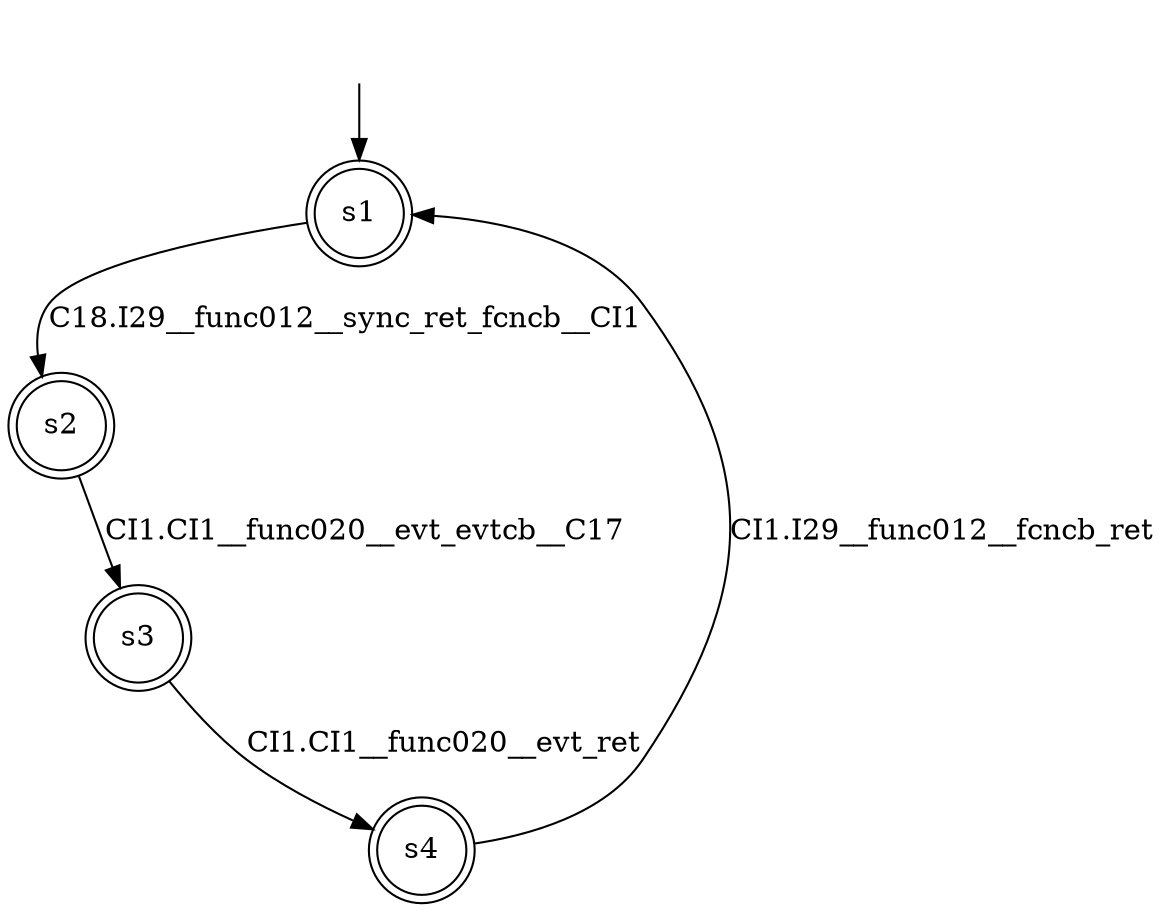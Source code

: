 digraph automaton {
	1 [label=<s1> shape="doublecircle"];
	2 [label=<s2> shape="doublecircle"];
	3 [label=<s3> shape="doublecircle"];
	4 [label=<s4> shape="doublecircle"];
	__init1 [label=<> shape="none"];
	__init1 -> 1;
	1 -> 2 [label=<C18.I29__func012__sync_ret_fcncb__CI1> id="1-0-2"];
	2 -> 3 [label=<CI1.CI1__func020__evt_evtcb__C17> id="2-0-3"];
	3 -> 4 [label=<CI1.CI1__func020__evt_ret> id="3-0-4"];
	4 -> 1 [label=<CI1.I29__func012__fcncb_ret> id="4-0-1"];
}
